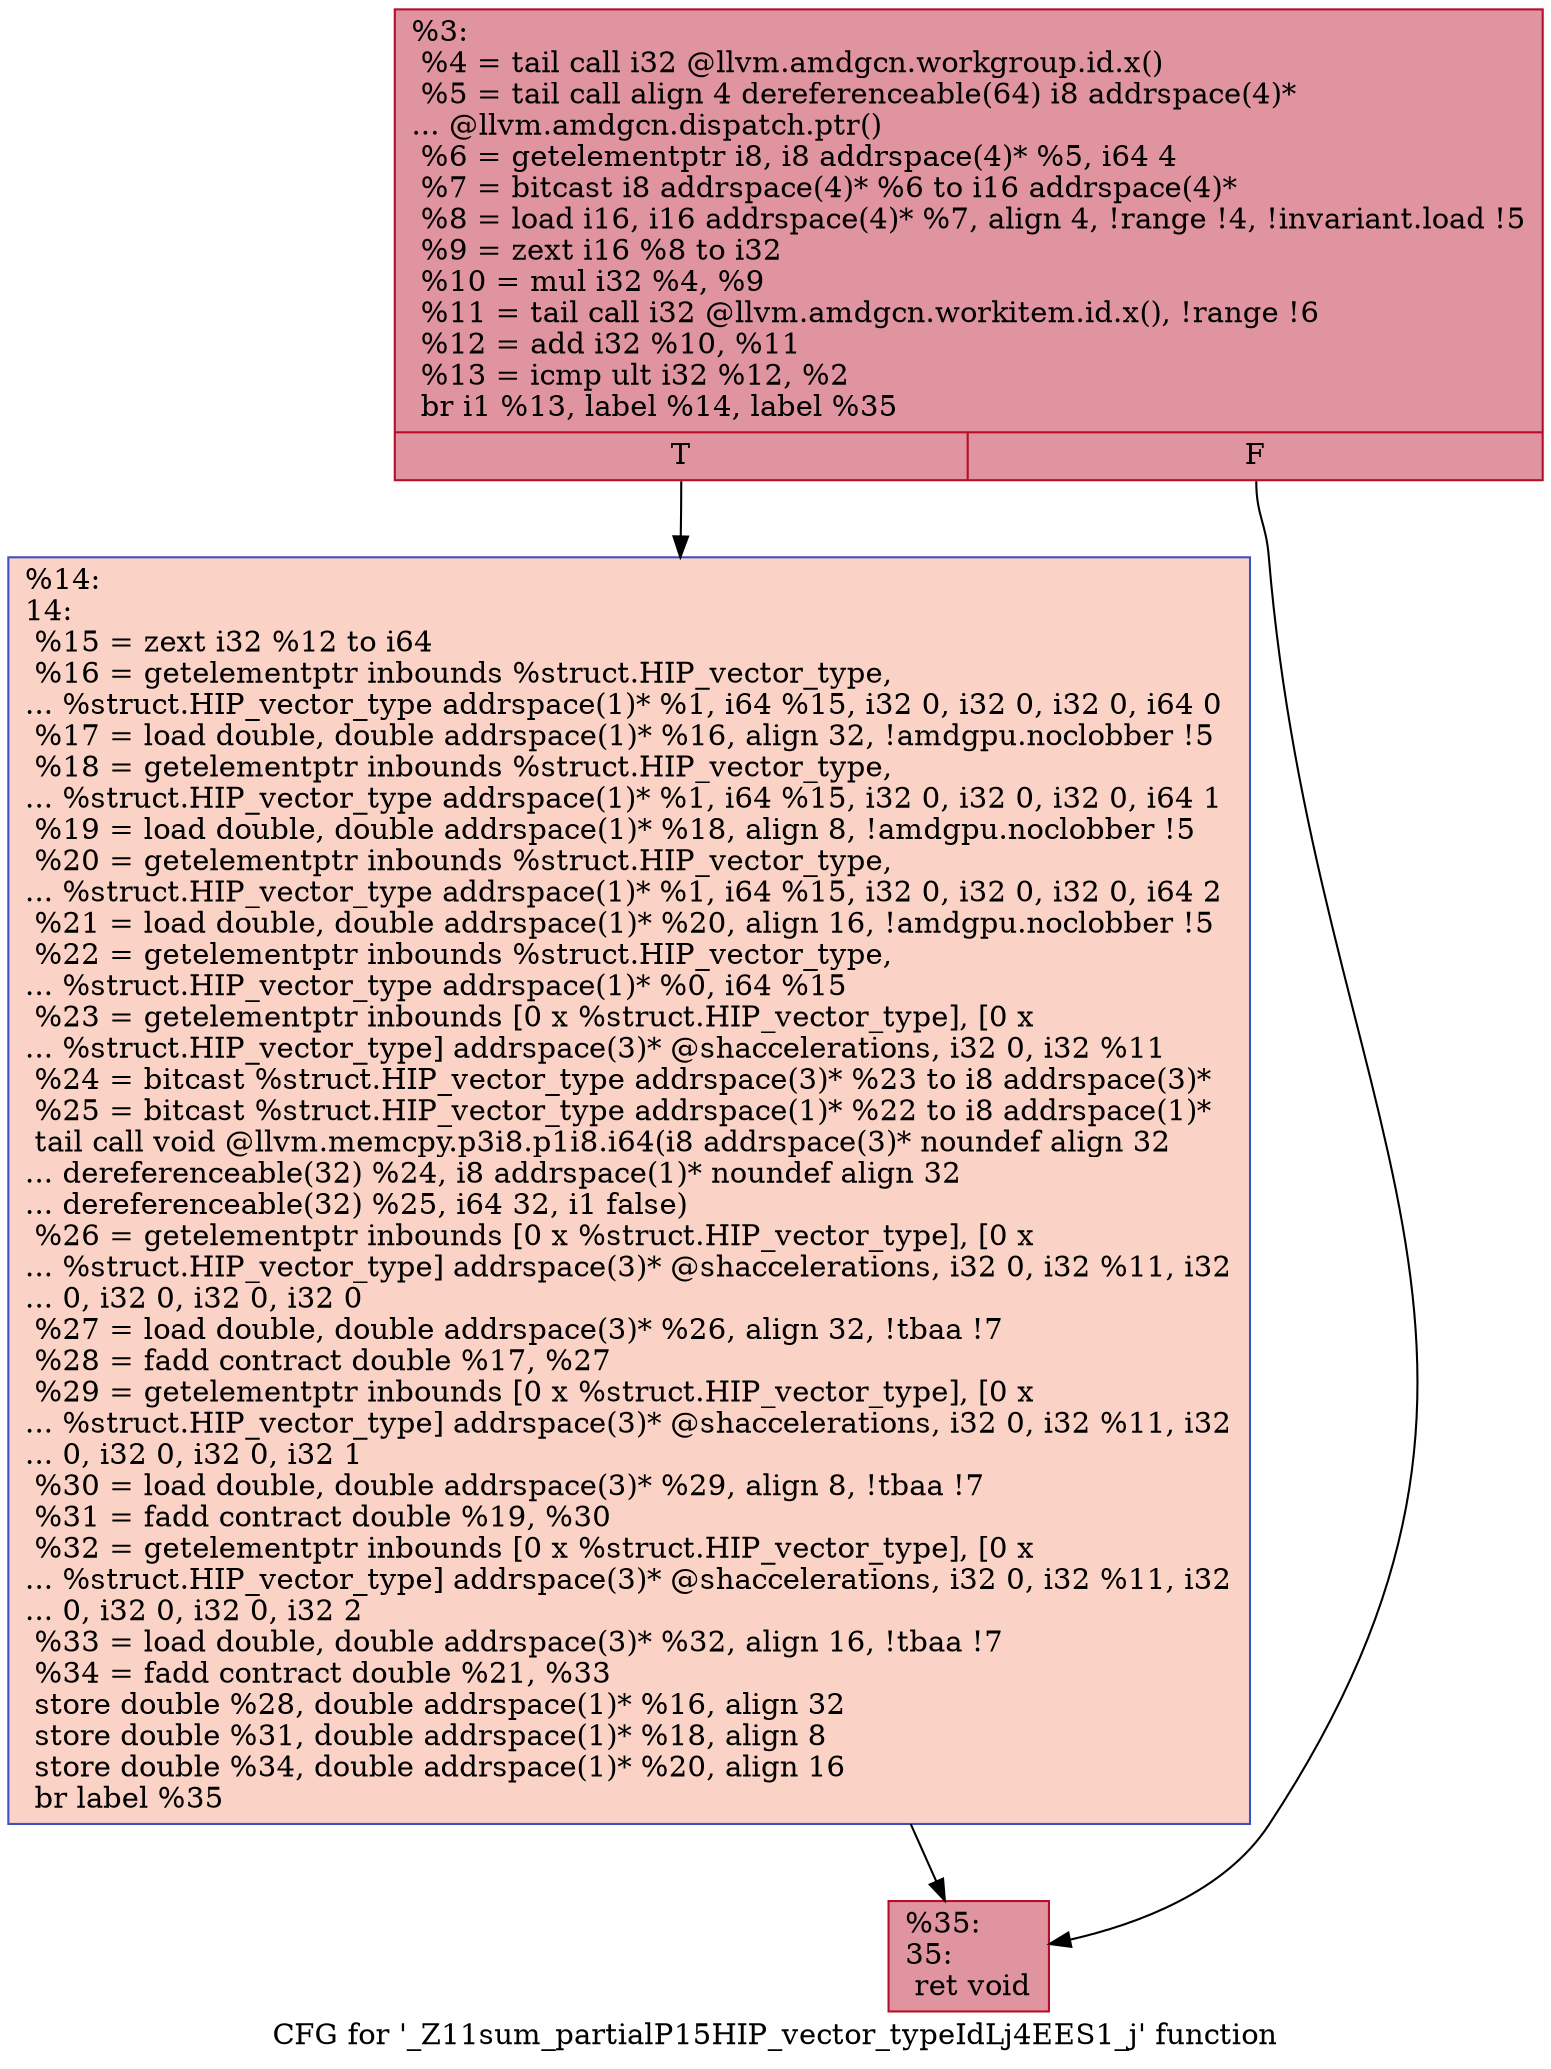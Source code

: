 digraph "CFG for '_Z11sum_partialP15HIP_vector_typeIdLj4EES1_j' function" {
	label="CFG for '_Z11sum_partialP15HIP_vector_typeIdLj4EES1_j' function";

	Node0x51f3900 [shape=record,color="#b70d28ff", style=filled, fillcolor="#b70d2870",label="{%3:\l  %4 = tail call i32 @llvm.amdgcn.workgroup.id.x()\l  %5 = tail call align 4 dereferenceable(64) i8 addrspace(4)*\l... @llvm.amdgcn.dispatch.ptr()\l  %6 = getelementptr i8, i8 addrspace(4)* %5, i64 4\l  %7 = bitcast i8 addrspace(4)* %6 to i16 addrspace(4)*\l  %8 = load i16, i16 addrspace(4)* %7, align 4, !range !4, !invariant.load !5\l  %9 = zext i16 %8 to i32\l  %10 = mul i32 %4, %9\l  %11 = tail call i32 @llvm.amdgcn.workitem.id.x(), !range !6\l  %12 = add i32 %10, %11\l  %13 = icmp ult i32 %12, %2\l  br i1 %13, label %14, label %35\l|{<s0>T|<s1>F}}"];
	Node0x51f3900:s0 -> Node0x51f57d0;
	Node0x51f3900:s1 -> Node0x51f5860;
	Node0x51f57d0 [shape=record,color="#3d50c3ff", style=filled, fillcolor="#f59c7d70",label="{%14:\l14:                                               \l  %15 = zext i32 %12 to i64\l  %16 = getelementptr inbounds %struct.HIP_vector_type,\l... %struct.HIP_vector_type addrspace(1)* %1, i64 %15, i32 0, i32 0, i32 0, i64 0\l  %17 = load double, double addrspace(1)* %16, align 32, !amdgpu.noclobber !5\l  %18 = getelementptr inbounds %struct.HIP_vector_type,\l... %struct.HIP_vector_type addrspace(1)* %1, i64 %15, i32 0, i32 0, i32 0, i64 1\l  %19 = load double, double addrspace(1)* %18, align 8, !amdgpu.noclobber !5\l  %20 = getelementptr inbounds %struct.HIP_vector_type,\l... %struct.HIP_vector_type addrspace(1)* %1, i64 %15, i32 0, i32 0, i32 0, i64 2\l  %21 = load double, double addrspace(1)* %20, align 16, !amdgpu.noclobber !5\l  %22 = getelementptr inbounds %struct.HIP_vector_type,\l... %struct.HIP_vector_type addrspace(1)* %0, i64 %15\l  %23 = getelementptr inbounds [0 x %struct.HIP_vector_type], [0 x\l... %struct.HIP_vector_type] addrspace(3)* @shaccelerations, i32 0, i32 %11\l  %24 = bitcast %struct.HIP_vector_type addrspace(3)* %23 to i8 addrspace(3)*\l  %25 = bitcast %struct.HIP_vector_type addrspace(1)* %22 to i8 addrspace(1)*\l  tail call void @llvm.memcpy.p3i8.p1i8.i64(i8 addrspace(3)* noundef align 32\l... dereferenceable(32) %24, i8 addrspace(1)* noundef align 32\l... dereferenceable(32) %25, i64 32, i1 false)\l  %26 = getelementptr inbounds [0 x %struct.HIP_vector_type], [0 x\l... %struct.HIP_vector_type] addrspace(3)* @shaccelerations, i32 0, i32 %11, i32\l... 0, i32 0, i32 0, i32 0\l  %27 = load double, double addrspace(3)* %26, align 32, !tbaa !7\l  %28 = fadd contract double %17, %27\l  %29 = getelementptr inbounds [0 x %struct.HIP_vector_type], [0 x\l... %struct.HIP_vector_type] addrspace(3)* @shaccelerations, i32 0, i32 %11, i32\l... 0, i32 0, i32 0, i32 1\l  %30 = load double, double addrspace(3)* %29, align 8, !tbaa !7\l  %31 = fadd contract double %19, %30\l  %32 = getelementptr inbounds [0 x %struct.HIP_vector_type], [0 x\l... %struct.HIP_vector_type] addrspace(3)* @shaccelerations, i32 0, i32 %11, i32\l... 0, i32 0, i32 0, i32 2\l  %33 = load double, double addrspace(3)* %32, align 16, !tbaa !7\l  %34 = fadd contract double %21, %33\l  store double %28, double addrspace(1)* %16, align 32\l  store double %31, double addrspace(1)* %18, align 8\l  store double %34, double addrspace(1)* %20, align 16\l  br label %35\l}"];
	Node0x51f57d0 -> Node0x51f5860;
	Node0x51f5860 [shape=record,color="#b70d28ff", style=filled, fillcolor="#b70d2870",label="{%35:\l35:                                               \l  ret void\l}"];
}
